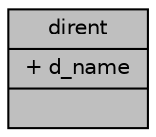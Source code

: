 digraph "dirent"
{
 // INTERACTIVE_SVG=YES
  edge [fontname="Helvetica",fontsize="10",labelfontname="Helvetica",labelfontsize="10"];
  node [fontname="Helvetica",fontsize="10",shape=record];
  Node1 [label="{dirent\n|+ d_name\l|}",height=0.2,width=0.4,color="black", fillcolor="grey75", style="filled", fontcolor="black"];
}
